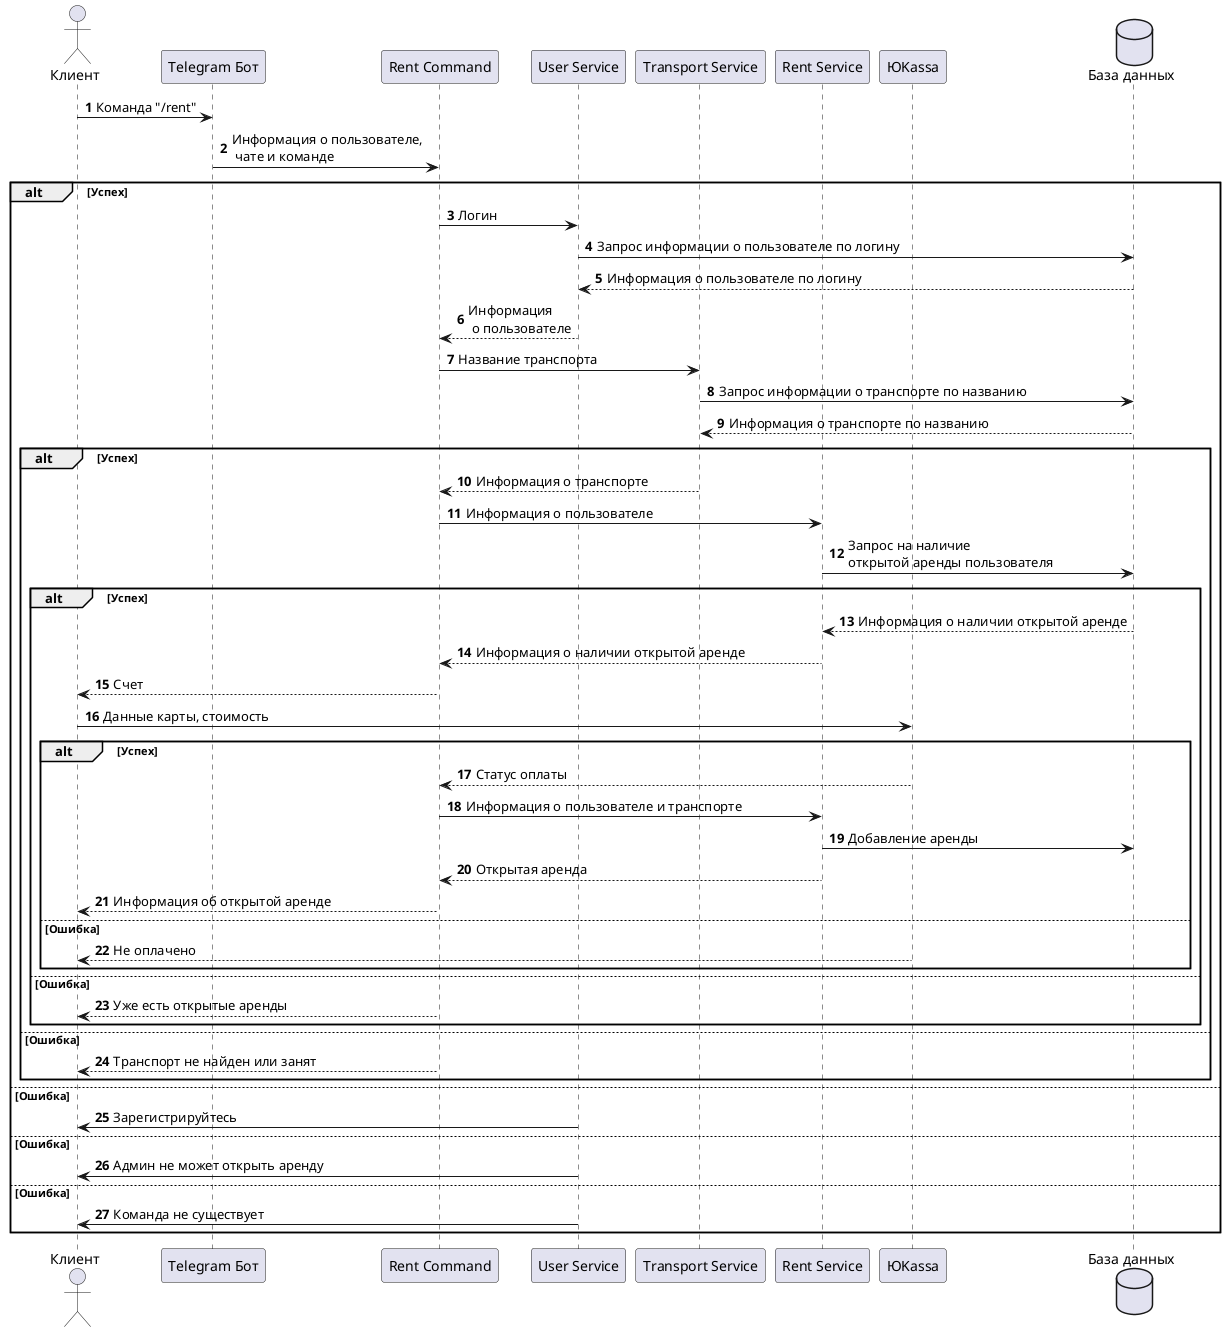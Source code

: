 @startuml
'https://plantuml.com/sequence-diagram

autonumber

actor Клиент as cl
participant "Telegram Бот" as bot
participant "Rent Command" as rnt
participant "User Service" as us
participant "Transport Service" as ts
participant "Rent Service" as rs
participant ЮKassa as k
database "База данных" as db

cl -> bot: Команда "/rent"
bot  -> rnt: Информация о пользователе,\n чате и команде

alt Успех

    rnt -> us: Логин
    us -> db: Запрос информации о пользователе по логину
    db --> us: Информация о пользователе по логину
    us --> rnt: Информация\n о пользователе
    rnt -> ts: Название транспорта
    ts -> db: Запрос информации о транспорте по названию
    db --> ts: Информация о транспорте по названию

    alt Успех
        ts --> rnt: Информация о транспорте
        rnt -> rs: Информация о пользователе
        rs -> db: Запрос на наличие\nоткрытой аренды пользователя

        alt Успех
            db --> rs: Информация о наличии открытой аренде
            rs --> rnt: Информация о наличии открытой аренде
            rnt --> cl: Счет
            cl -> k: Данные карты, стоимость

            alt Успех
                k --> rnt: Статус оплаты
                rnt -> rs: Информация о пользователе и транспорте
                rs -> db: Добавление аренды
                rs --> rnt: Открытая аренда
                rnt --> cl: Информация об открытой аренде
            else Ошибка
                k --> cl: Не оплачено
            end
        else Ошибка
            rnt --> cl: Уже есть открытые аренды
        end
    else Ошибка
        rnt --> cl: Транспорт не найден или занят
    end
else Ошибка
    us -> cl: Зарегистрируйтесь
else Ошибка
    us -> cl: Админ не может открыть аренду
else Ошибка
    us -> cl: Команда не существует
end

@enduml